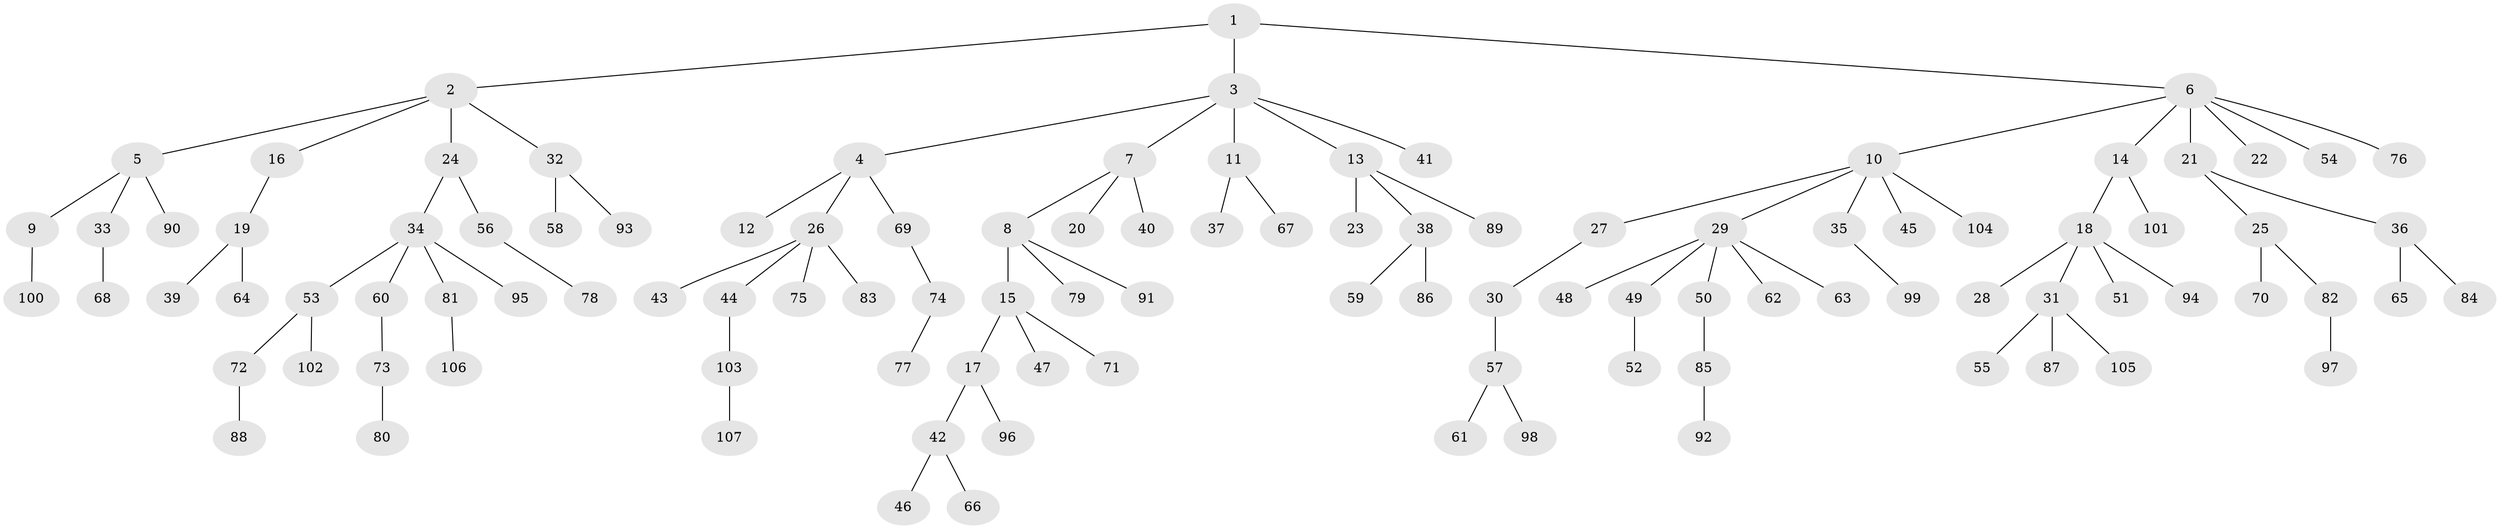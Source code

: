 // coarse degree distribution, {3: 0.15151515151515152, 4: 0.09090909090909091, 2: 0.24242424242424243, 1: 0.48484848484848486, 5: 0.030303030303030304}
// Generated by graph-tools (version 1.1) at 2025/37/03/04/25 23:37:20]
// undirected, 107 vertices, 106 edges
graph export_dot {
  node [color=gray90,style=filled];
  1;
  2;
  3;
  4;
  5;
  6;
  7;
  8;
  9;
  10;
  11;
  12;
  13;
  14;
  15;
  16;
  17;
  18;
  19;
  20;
  21;
  22;
  23;
  24;
  25;
  26;
  27;
  28;
  29;
  30;
  31;
  32;
  33;
  34;
  35;
  36;
  37;
  38;
  39;
  40;
  41;
  42;
  43;
  44;
  45;
  46;
  47;
  48;
  49;
  50;
  51;
  52;
  53;
  54;
  55;
  56;
  57;
  58;
  59;
  60;
  61;
  62;
  63;
  64;
  65;
  66;
  67;
  68;
  69;
  70;
  71;
  72;
  73;
  74;
  75;
  76;
  77;
  78;
  79;
  80;
  81;
  82;
  83;
  84;
  85;
  86;
  87;
  88;
  89;
  90;
  91;
  92;
  93;
  94;
  95;
  96;
  97;
  98;
  99;
  100;
  101;
  102;
  103;
  104;
  105;
  106;
  107;
  1 -- 2;
  1 -- 3;
  1 -- 6;
  2 -- 5;
  2 -- 16;
  2 -- 24;
  2 -- 32;
  3 -- 4;
  3 -- 7;
  3 -- 11;
  3 -- 13;
  3 -- 41;
  4 -- 12;
  4 -- 26;
  4 -- 69;
  5 -- 9;
  5 -- 33;
  5 -- 90;
  6 -- 10;
  6 -- 14;
  6 -- 21;
  6 -- 22;
  6 -- 54;
  6 -- 76;
  7 -- 8;
  7 -- 20;
  7 -- 40;
  8 -- 15;
  8 -- 79;
  8 -- 91;
  9 -- 100;
  10 -- 27;
  10 -- 29;
  10 -- 35;
  10 -- 45;
  10 -- 104;
  11 -- 37;
  11 -- 67;
  13 -- 23;
  13 -- 38;
  13 -- 89;
  14 -- 18;
  14 -- 101;
  15 -- 17;
  15 -- 47;
  15 -- 71;
  16 -- 19;
  17 -- 42;
  17 -- 96;
  18 -- 28;
  18 -- 31;
  18 -- 51;
  18 -- 94;
  19 -- 39;
  19 -- 64;
  21 -- 25;
  21 -- 36;
  24 -- 34;
  24 -- 56;
  25 -- 70;
  25 -- 82;
  26 -- 43;
  26 -- 44;
  26 -- 75;
  26 -- 83;
  27 -- 30;
  29 -- 48;
  29 -- 49;
  29 -- 50;
  29 -- 62;
  29 -- 63;
  30 -- 57;
  31 -- 55;
  31 -- 87;
  31 -- 105;
  32 -- 58;
  32 -- 93;
  33 -- 68;
  34 -- 53;
  34 -- 60;
  34 -- 81;
  34 -- 95;
  35 -- 99;
  36 -- 65;
  36 -- 84;
  38 -- 59;
  38 -- 86;
  42 -- 46;
  42 -- 66;
  44 -- 103;
  49 -- 52;
  50 -- 85;
  53 -- 72;
  53 -- 102;
  56 -- 78;
  57 -- 61;
  57 -- 98;
  60 -- 73;
  69 -- 74;
  72 -- 88;
  73 -- 80;
  74 -- 77;
  81 -- 106;
  82 -- 97;
  85 -- 92;
  103 -- 107;
}
